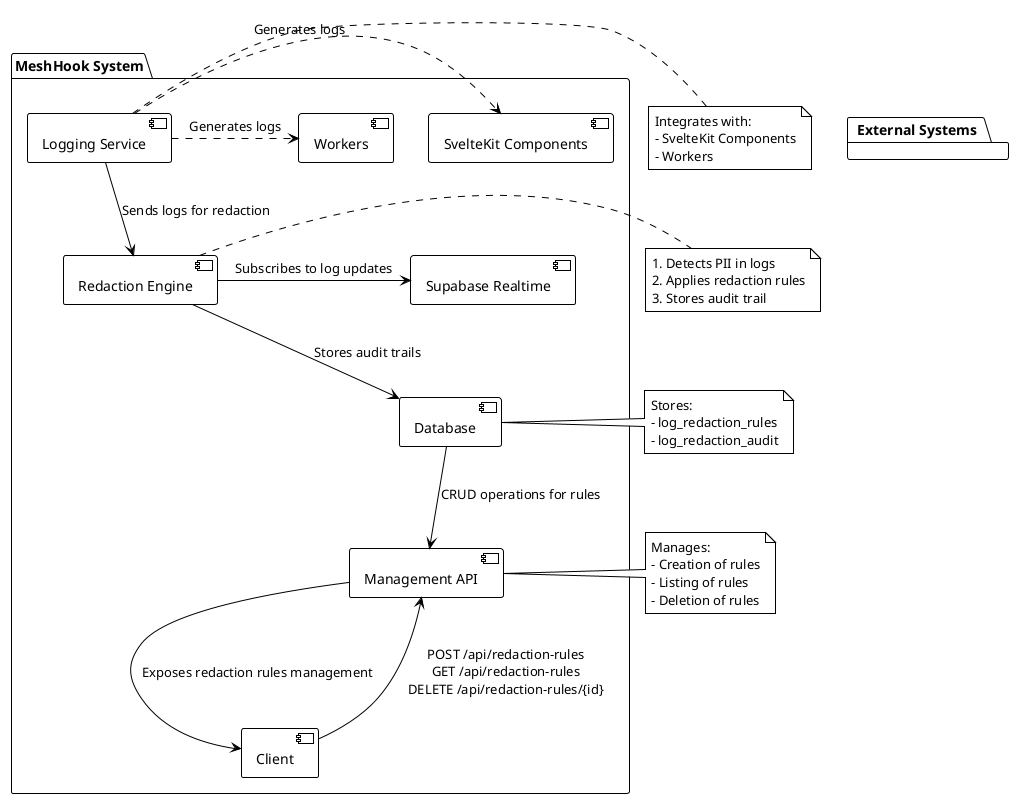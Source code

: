 @startuml
!theme plain

package "MeshHook System" {
    [Logging Service] --> [Redaction Engine]: Sends logs for redaction
    [Redaction Engine] --> [Database]: Stores audit trails
    [Redaction Engine] -right-> [Supabase Realtime]: Subscribes to log updates
    [Database] --> [Management API]: CRUD operations for rules
    [Logging Service] .> [SvelteKit Components]: Generates logs
    [Logging Service] .> [Workers]: Generates logs
    [Management API] --> [Client]: Exposes redaction rules management
}

package "External Systems" {
    [Supabase Realtime] -[hidden]-> [Database]
}

[Client] --> [Management API]: "POST /api/redaction-rules\nGET /api/redaction-rules\nDELETE /api/redaction-rules/{id}"

note right of [Redaction Engine]
    1. Detects PII in logs
    2. Applies redaction rules
    3. Stores audit trail
end note

note right of [Database]
    Stores:
    - log_redaction_rules
    - log_redaction_audit
end note

note right of [Management API]
    Manages:
    - Creation of rules
    - Listing of rules
    - Deletion of rules
end note

note right of [Logging Service]
    Integrates with:
    - SvelteKit Components
    - Workers
end note

@enduml